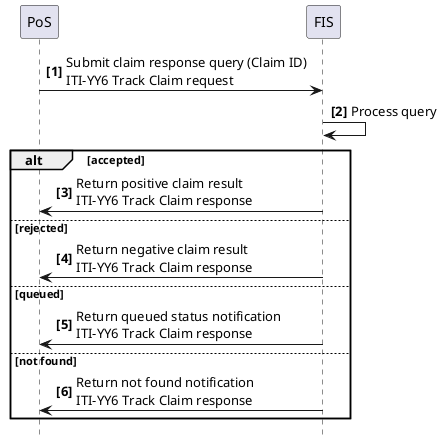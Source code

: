 @startuml
skinparam svgDimensionStyle false
hide footbox
autonumber "<b>[0]"

participant PoS
participant FIS

PoS -> FIS: Submit claim response query (Claim ID)\nITI-YY6 Track Claim request
FIS -> FIS: Process query

alt accepted
	FIS -> PoS: Return positive claim result\nITI-YY6 Track Claim response
else rejected
	FIS -> PoS: Return negative claim result\nITI-YY6 Track Claim response
else queued
	FIS -> PoS: Return queued status notification\nITI-YY6 Track Claim response
else not found
	FIS -> PoS: Return not found notification\nITI-YY6 Track Claim response
end

@enduml
